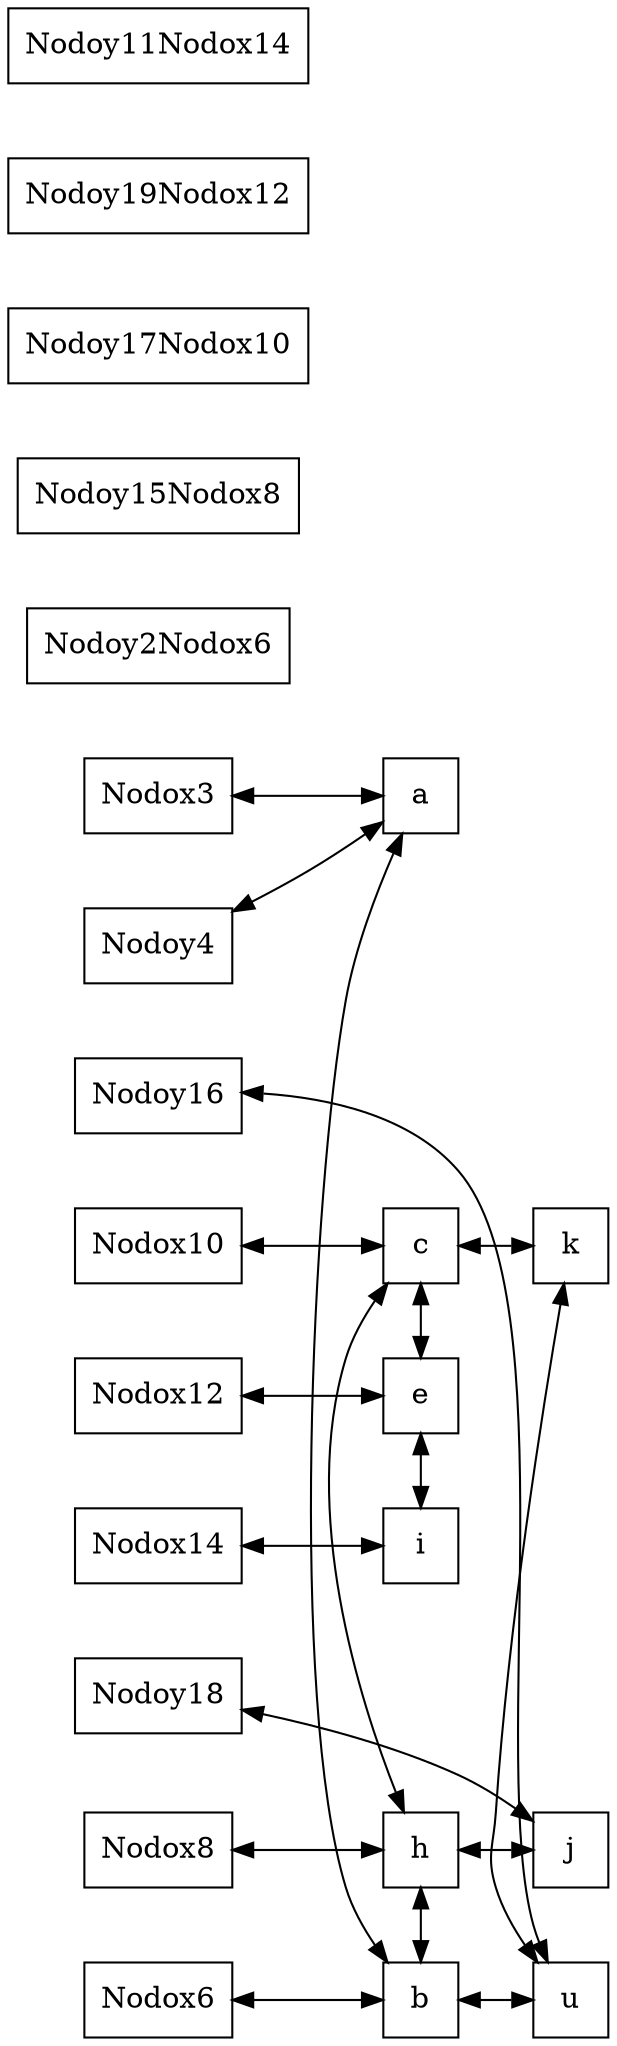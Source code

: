 digraph G {rankdir = LR; 
 node [shape=rectangle, splines="line", height=0.5, width=0.5]; 
 graph[ nodesep = 0.5];
Nodox3->Nodoy2[dir=both]
Nodoy2 [label = "a"];
Nodox6->Nodoy5[dir=both]
Nodoy5 [label = "b"];
Nodoy5->Nodoy15[dir=both];
Nodoy15 [label = "u"];
Nodox8->Nodoy7[dir=both]
Nodoy7 [label = "h"];
Nodoy7->Nodoy17[dir=both];
Nodoy17 [label = "j"];
Nodox10->Nodoy9[dir=both]
Nodoy9 [label = "c"];
Nodoy9->Nodoy19[dir=both];
Nodoy19 [label = "k"];
Nodox12->Nodoy11[dir=both]
Nodoy11 [label = "e"];
Nodox14->Nodoy13[dir=both]
Nodoy13 [label = "i"];
Nodoy4->Nodoy2[constraint=false, dir=both]
Nodoy2 [label = "a"];
Nodoy2->Nodoy5[constraint=false, dir=both];
Nodoy5 [label = "b"];
Nodoy5->Nodoy7[constraint=false, dir=both];
Nodoy7 [label = "h"];
Nodoy7->Nodoy9[constraint=false, dir=both];
Nodoy9 [label = "c"];
Nodoy9->Nodoy11[constraint=false, dir=both];
Nodoy11 [label = "e"];
Nodoy11->Nodoy13[constraint=false, dir=both];
Nodoy13 [label = "i"];
Nodoy16->Nodoy15[constraint=false, dir=both]
Nodoy15 [label = "u"];
Nodoy15->Nodoy19[constraint=false, dir=both];
Nodoy19 [label = "k"];
Nodoy18->Nodoy17[constraint=false, dir=both]
Nodoy17 [label = "j"];

{ rank = same; }Nodox3, Nodoy2Nodox6, Nodoy5, Nodoy15Nodox8, Nodoy7, Nodoy17Nodox10, Nodoy9, Nodoy19Nodox12, Nodoy11Nodox14, Nodoy13
{ rank = same; }}